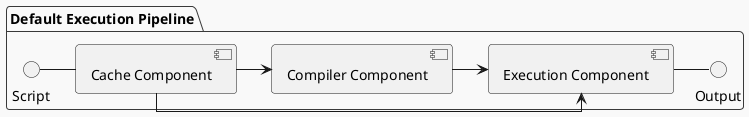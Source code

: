 @startuml Simpleflow
!theme mars
skinparam linetype ortho

package "Default Execution Pipeline"  {
    Script -right- [Cache Component]
    [Cache Component] -right-> [Compiler Component]  
    [Cache Component] -right-> [Execution Component]  
    [Compiler Component] -right-> [Execution Component] 

    [Execution Component] - Output
}
@enduml    